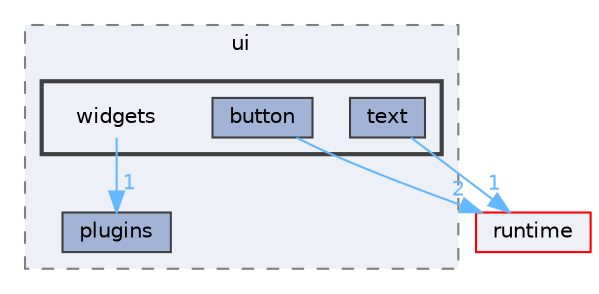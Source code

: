 digraph "module/ui/widgets"
{
 // LATEX_PDF_SIZE
  bgcolor="transparent";
  edge [fontname=Helvetica,fontsize=10,labelfontname=Helvetica,labelfontsize=10];
  node [fontname=Helvetica,fontsize=10,shape=box,height=0.2,width=0.4];
  compound=true
  subgraph clusterdir_ba0bce3c51de02067d89f5231328fc45 {
    graph [ bgcolor="#edf0f7", pencolor="grey50", label="ui", fontname=Helvetica,fontsize=10 style="filled,dashed", URL="dir_ba0bce3c51de02067d89f5231328fc45.html",tooltip=""]
  dir_22f79c51ab68c5f3026cedd3cf4cd17a [label="plugins", fillcolor="#a2b4d6", color="grey25", style="filled", URL="dir_22f79c51ab68c5f3026cedd3cf4cd17a.html",tooltip=""];
  subgraph clusterdir_3e583209dd0340bcece4e4bd2366cefe {
    graph [ bgcolor="#edf0f7", pencolor="grey25", label="", fontname=Helvetica,fontsize=10 style="filled,bold", URL="dir_3e583209dd0340bcece4e4bd2366cefe.html",tooltip=""]
    dir_3e583209dd0340bcece4e4bd2366cefe [shape=plaintext, label="widgets"];
  dir_522a0ae21db8b2e3d3ea8eb3f3ce1107 [label="button", fillcolor="#a2b4d6", color="grey25", style="filled", URL="dir_522a0ae21db8b2e3d3ea8eb3f3ce1107.html",tooltip=""];
  dir_aa4e53e7590909a74069e5ed1e7295eb [label="text", fillcolor="#a2b4d6", color="grey25", style="filled", URL="dir_aa4e53e7590909a74069e5ed1e7295eb.html",tooltip=""];
  }
  }
  dir_cb031e414f281a658b23dddb30bb9d2c [label="runtime", fillcolor="#edf0f7", color="red", style="filled", URL="dir_cb031e414f281a658b23dddb30bb9d2c.html",tooltip=""];
  dir_3e583209dd0340bcece4e4bd2366cefe->dir_22f79c51ab68c5f3026cedd3cf4cd17a [headlabel="1", labeldistance=1.5 headhref="dir_000929_000556.html" href="dir_000929_000556.html" color="steelblue1" fontcolor="steelblue1"];
  dir_522a0ae21db8b2e3d3ea8eb3f3ce1107->dir_cb031e414f281a658b23dddb30bb9d2c [headlabel="2", labeldistance=1.5 headhref="dir_000097_000628.html" href="dir_000097_000628.html" color="steelblue1" fontcolor="steelblue1"];
  dir_aa4e53e7590909a74069e5ed1e7295eb->dir_cb031e414f281a658b23dddb30bb9d2c [headlabel="1", labeldistance=1.5 headhref="dir_000855_000628.html" href="dir_000855_000628.html" color="steelblue1" fontcolor="steelblue1"];
}
